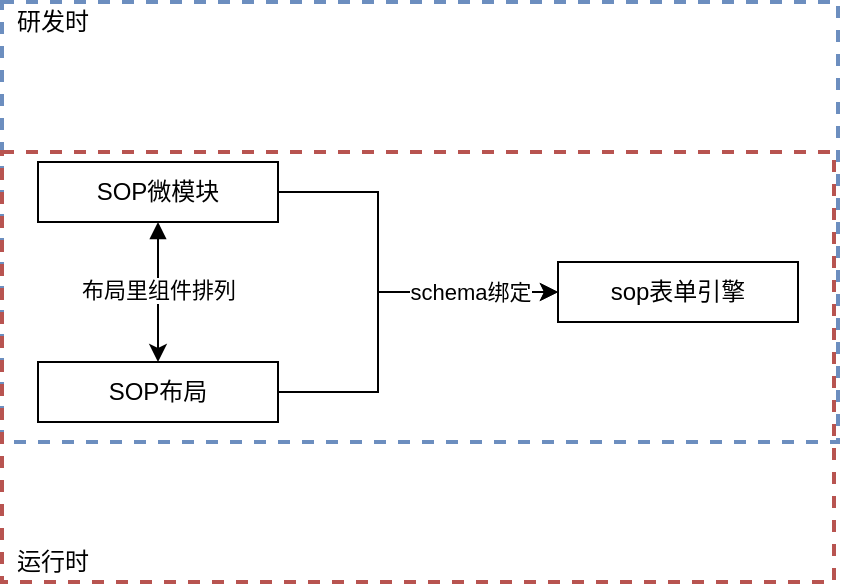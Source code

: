 <mxfile version="14.9.9" type="github">
  <diagram id="fUVPjbw-NESY2VLgEbS7" name="Page-1">
    <mxGraphModel dx="449" dy="857" grid="1" gridSize="10" guides="1" tooltips="1" connect="1" arrows="1" fold="1" page="1" pageScale="1" pageWidth="827" pageHeight="1169" math="0" shadow="0">
      <root>
        <mxCell id="0" />
        <mxCell id="1" parent="0" />
        <mxCell id="D-3wcCB7lNov0Iat7WKg-12" value="" style="rounded=0;whiteSpace=wrap;html=1;dashed=1;strokeColor=#6c8ebf;fillColor=none;strokeWidth=2;" vertex="1" parent="1">
          <mxGeometry x="212" y="300" width="418" height="220" as="geometry" />
        </mxCell>
        <mxCell id="D-3wcCB7lNov0Iat7WKg-14" value="" style="rounded=0;whiteSpace=wrap;html=1;dashed=1;strokeColor=#b85450;strokeWidth=2;fillColor=none;" vertex="1" parent="1">
          <mxGeometry x="212" y="375" width="416" height="215" as="geometry" />
        </mxCell>
        <mxCell id="D-3wcCB7lNov0Iat7WKg-4" style="edgeStyle=orthogonalEdgeStyle;rounded=0;orthogonalLoop=1;jettySize=auto;html=1;entryX=0;entryY=0.5;entryDx=0;entryDy=0;" edge="1" parent="1" source="D-3wcCB7lNov0Iat7WKg-1" target="D-3wcCB7lNov0Iat7WKg-3">
          <mxGeometry relative="1" as="geometry">
            <Array as="points">
              <mxPoint x="400" y="395" />
              <mxPoint x="400" y="445" />
            </Array>
          </mxGeometry>
        </mxCell>
        <mxCell id="D-3wcCB7lNov0Iat7WKg-7" style="edgeStyle=orthogonalEdgeStyle;rounded=0;orthogonalLoop=1;jettySize=auto;html=1;startArrow=block;startFill=1;" edge="1" parent="1" source="D-3wcCB7lNov0Iat7WKg-1" target="D-3wcCB7lNov0Iat7WKg-2">
          <mxGeometry relative="1" as="geometry" />
        </mxCell>
        <mxCell id="D-3wcCB7lNov0Iat7WKg-8" value="布局里组件排列" style="edgeLabel;html=1;align=center;verticalAlign=middle;resizable=0;points=[];" vertex="1" connectable="0" parent="D-3wcCB7lNov0Iat7WKg-7">
          <mxGeometry x="-0.033" relative="1" as="geometry">
            <mxPoint as="offset" />
          </mxGeometry>
        </mxCell>
        <mxCell id="D-3wcCB7lNov0Iat7WKg-1" value="SOP微模块" style="rounded=0;whiteSpace=wrap;html=1;" vertex="1" parent="1">
          <mxGeometry x="230" y="380" width="120" height="30" as="geometry" />
        </mxCell>
        <mxCell id="D-3wcCB7lNov0Iat7WKg-6" style="edgeStyle=orthogonalEdgeStyle;rounded=0;orthogonalLoop=1;jettySize=auto;html=1;entryX=0;entryY=0.5;entryDx=0;entryDy=0;" edge="1" parent="1" source="D-3wcCB7lNov0Iat7WKg-2" target="D-3wcCB7lNov0Iat7WKg-3">
          <mxGeometry relative="1" as="geometry">
            <Array as="points">
              <mxPoint x="400" y="495" />
              <mxPoint x="400" y="445" />
            </Array>
          </mxGeometry>
        </mxCell>
        <mxCell id="D-3wcCB7lNov0Iat7WKg-11" value="schema绑定" style="edgeLabel;html=1;align=center;verticalAlign=middle;resizable=0;points=[];" vertex="1" connectable="0" parent="D-3wcCB7lNov0Iat7WKg-6">
          <mxGeometry x="0.539" relative="1" as="geometry">
            <mxPoint as="offset" />
          </mxGeometry>
        </mxCell>
        <mxCell id="D-3wcCB7lNov0Iat7WKg-2" value="SOP布局" style="rounded=0;whiteSpace=wrap;html=1;" vertex="1" parent="1">
          <mxGeometry x="230" y="480" width="120" height="30" as="geometry" />
        </mxCell>
        <mxCell id="D-3wcCB7lNov0Iat7WKg-3" value="sop表单引擎" style="rounded=0;whiteSpace=wrap;html=1;" vertex="1" parent="1">
          <mxGeometry x="490" y="430" width="120" height="30" as="geometry" />
        </mxCell>
        <mxCell id="D-3wcCB7lNov0Iat7WKg-15" value="研发时" style="text;html=1;align=center;verticalAlign=middle;resizable=0;points=[];autosize=1;strokeColor=none;" vertex="1" parent="1">
          <mxGeometry x="212" y="300" width="50" height="20" as="geometry" />
        </mxCell>
        <mxCell id="D-3wcCB7lNov0Iat7WKg-16" value="运行时" style="text;html=1;align=center;verticalAlign=middle;resizable=0;points=[];autosize=1;strokeColor=none;" vertex="1" parent="1">
          <mxGeometry x="212" y="570" width="50" height="20" as="geometry" />
        </mxCell>
      </root>
    </mxGraphModel>
  </diagram>
</mxfile>
